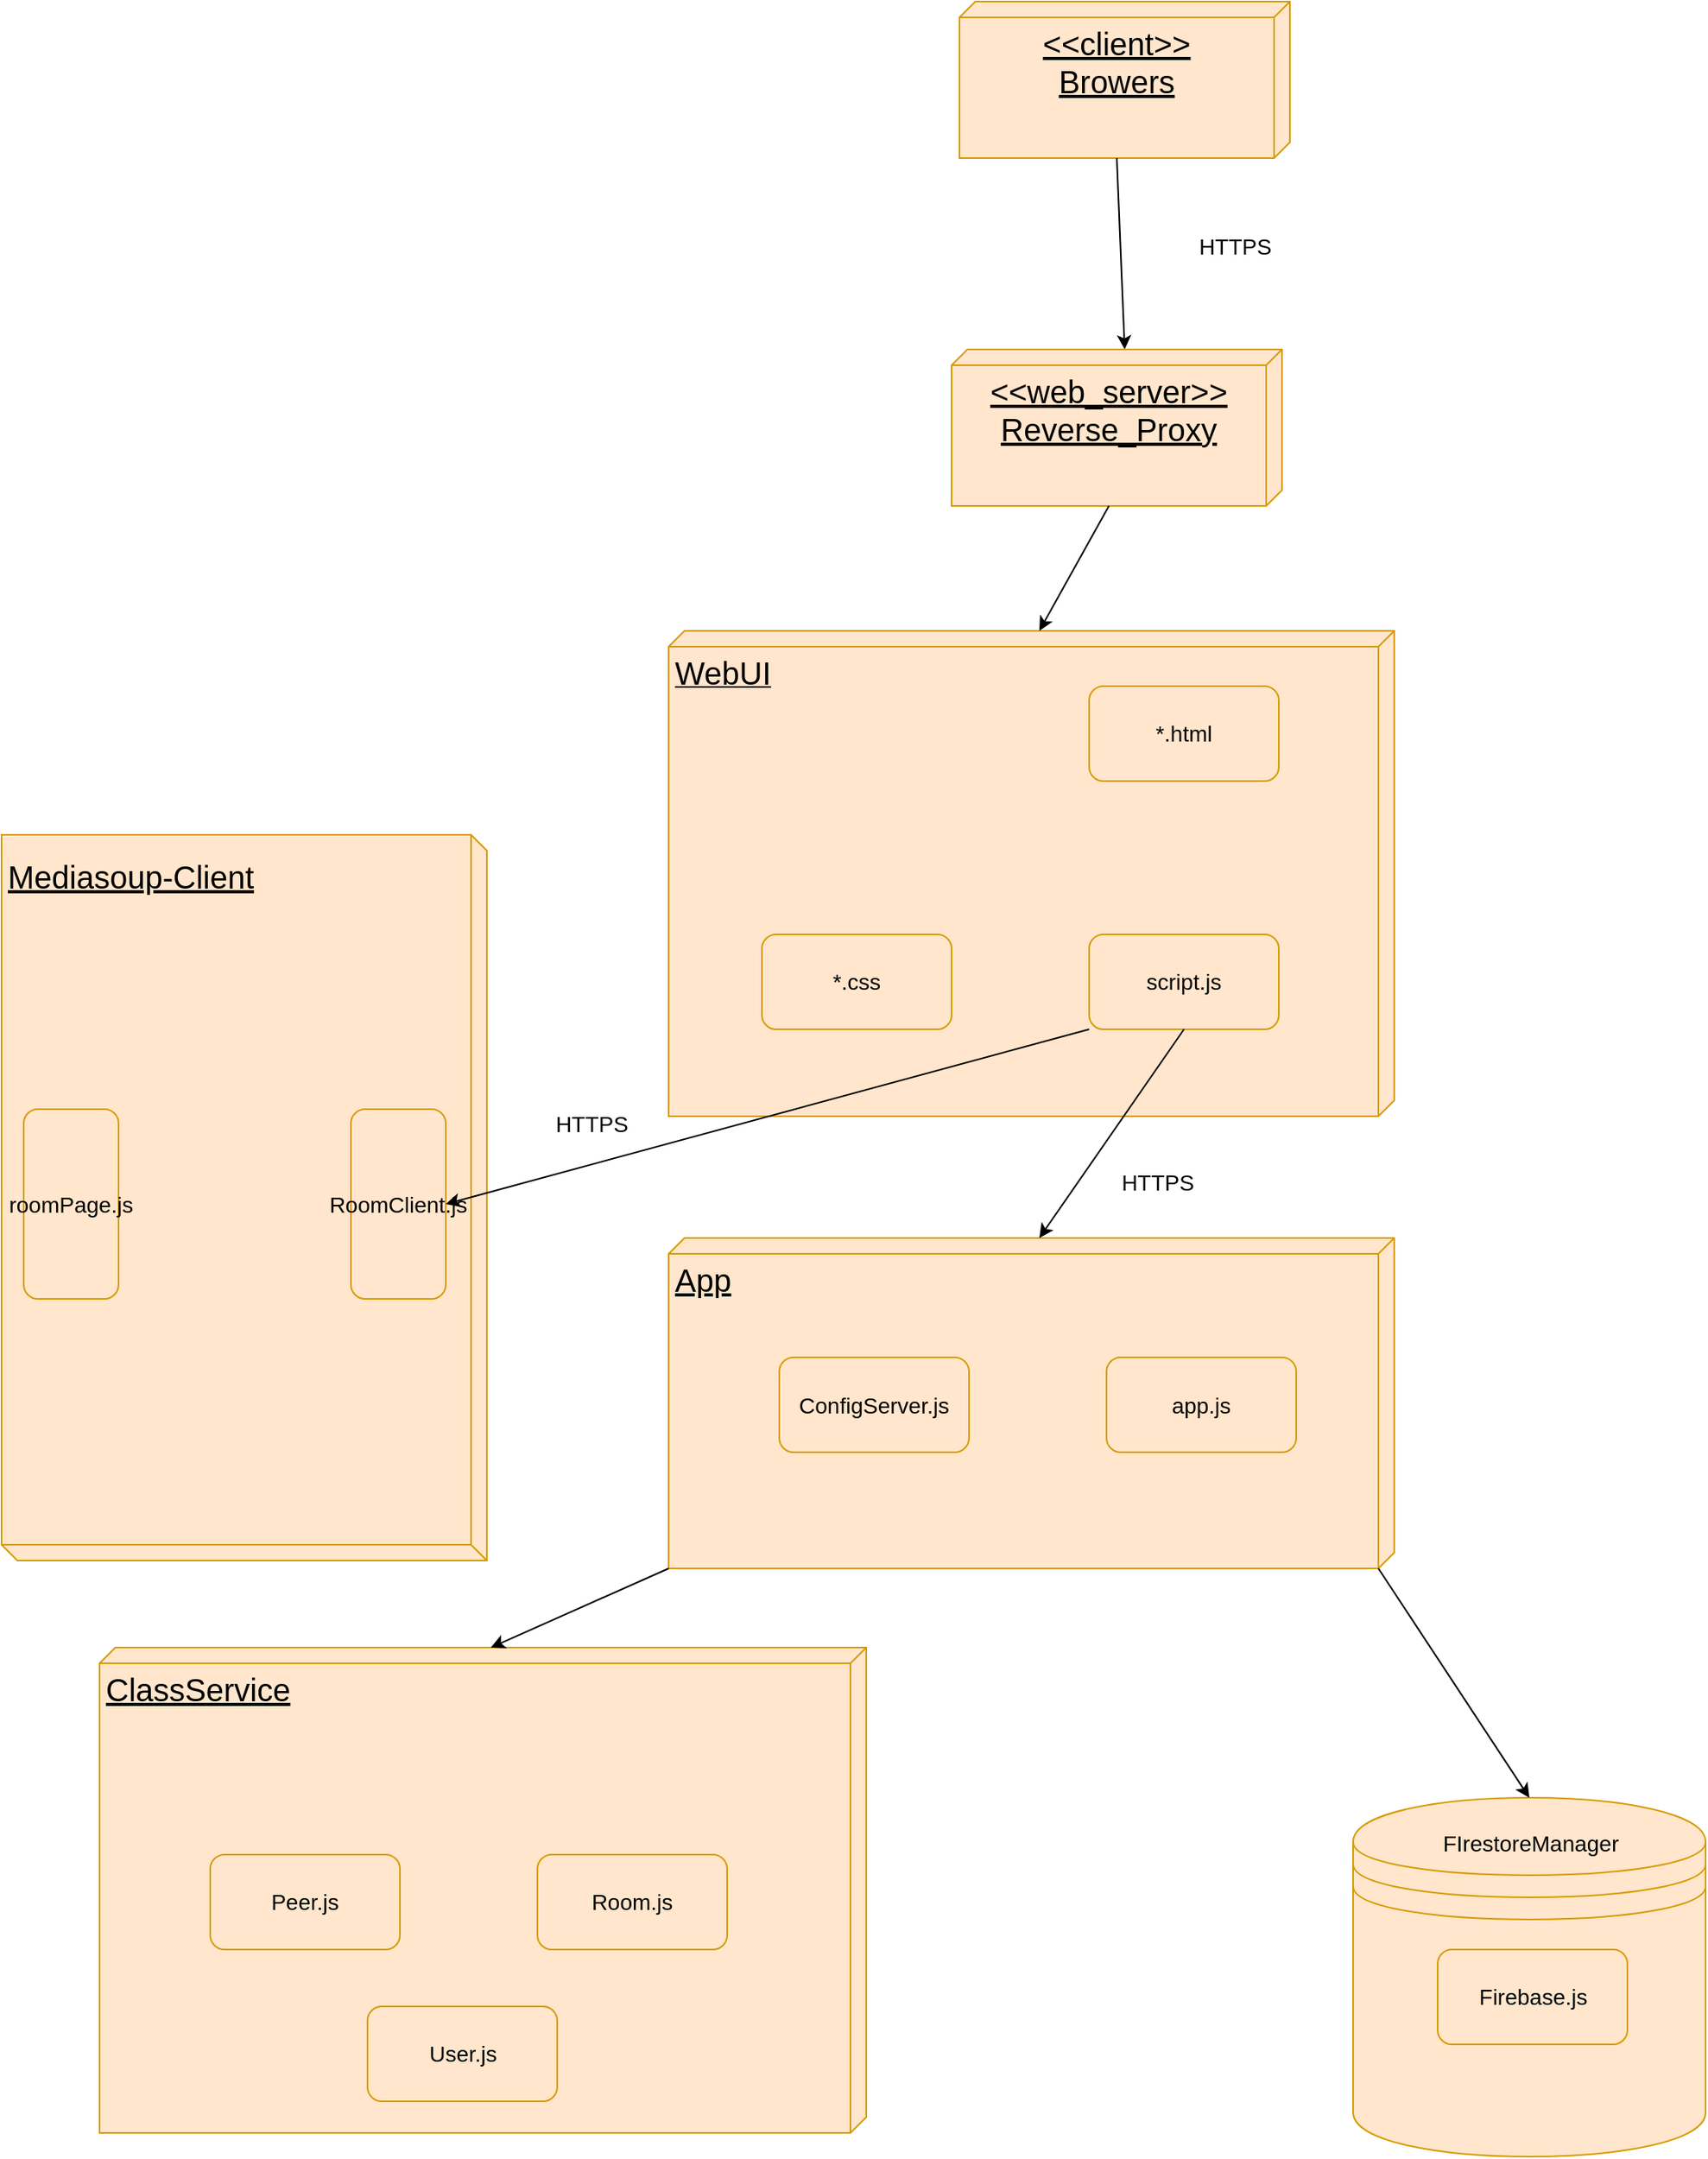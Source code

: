 <mxfile version="24.2.5" type="device">
  <diagram name="Seite-1" id="aSV8eb3JquYfMa1tWB_q">
    <mxGraphModel dx="3217" dy="1423" grid="0" gridSize="10" guides="1" tooltips="1" connect="1" arrows="1" fold="1" page="1" pageScale="1" pageWidth="827" pageHeight="1169" background="#ffffff" math="0" shadow="0">
      <root>
        <mxCell id="0" />
        <mxCell id="1" parent="0" />
        <mxCell id="nGIF9m0Wj2FXg4HJTF-6-27" value="" style="shape=datastore;whiteSpace=wrap;html=1;fillColor=#ffe6cc;strokeColor=#d79b00;" vertex="1" parent="1">
          <mxGeometry x="124" y="1269" width="223" height="227" as="geometry" />
        </mxCell>
        <mxCell id="nGIF9m0Wj2FXg4HJTF-6-8" value="&lt;font style=&quot;font-size: 20px;&quot; color=&quot;#000000&quot;&gt;WebUI&lt;/font&gt;&lt;div style=&quot;font-size: 20px;&quot;&gt;&lt;br&gt;&lt;/div&gt;" style="verticalAlign=top;align=left;spacingTop=8;spacingLeft=2;spacingRight=12;shape=cube;size=10;direction=south;fontStyle=4;html=1;whiteSpace=wrap;fillColor=#ffe6cc;strokeColor=#d79b00;" vertex="1" parent="1">
          <mxGeometry x="-309" y="531" width="459" height="307" as="geometry" />
        </mxCell>
        <mxCell id="nGIF9m0Wj2FXg4HJTF-6-9" value="&lt;font style=&quot;font-size: 14px;&quot; color=&quot;#000000&quot;&gt;*.html&lt;/font&gt;" style="rounded=1;whiteSpace=wrap;html=1;fillColor=#ffe6cc;strokeColor=#d79b00;" vertex="1" parent="1">
          <mxGeometry x="-43" y="566" width="120" height="60" as="geometry" />
        </mxCell>
        <mxCell id="nGIF9m0Wj2FXg4HJTF-6-10" value="&lt;font style=&quot;font-size: 14px;&quot; color=&quot;#000000&quot;&gt;script.js&lt;/font&gt;" style="rounded=1;whiteSpace=wrap;html=1;fillColor=#ffe6cc;strokeColor=#d79b00;" vertex="1" parent="1">
          <mxGeometry x="-43" y="723" width="120" height="60" as="geometry" />
        </mxCell>
        <mxCell id="nGIF9m0Wj2FXg4HJTF-6-11" value="&lt;font style=&quot;font-size: 14px;&quot; color=&quot;#000000&quot;&gt;*.css&lt;/font&gt;" style="rounded=1;whiteSpace=wrap;html=1;fillColor=#ffe6cc;strokeColor=#d79b00;" vertex="1" parent="1">
          <mxGeometry x="-250" y="723" width="120" height="60" as="geometry" />
        </mxCell>
        <mxCell id="nGIF9m0Wj2FXg4HJTF-6-12" value="&lt;div style=&quot;font-size: 20px;&quot;&gt;&lt;font color=&quot;#000000&quot;&gt;App&lt;/font&gt;&lt;/div&gt;" style="verticalAlign=top;align=left;spacingTop=8;spacingLeft=2;spacingRight=12;shape=cube;size=10;direction=south;fontStyle=4;html=1;whiteSpace=wrap;fillColor=#ffe6cc;strokeColor=#d79b00;" vertex="1" parent="1">
          <mxGeometry x="-309" y="915" width="459" height="209" as="geometry" />
        </mxCell>
        <mxCell id="nGIF9m0Wj2FXg4HJTF-6-13" value="&lt;font color=&quot;#000000&quot;&gt;&lt;span style=&quot;font-size: 14px;&quot;&gt;ConfigServer.js&lt;/span&gt;&lt;/font&gt;" style="rounded=1;whiteSpace=wrap;html=1;fillColor=#ffe6cc;strokeColor=#d79b00;" vertex="1" parent="1">
          <mxGeometry x="-239" y="990.5" width="120" height="60" as="geometry" />
        </mxCell>
        <mxCell id="nGIF9m0Wj2FXg4HJTF-6-14" value="&lt;font color=&quot;#000000&quot;&gt;&lt;span style=&quot;font-size: 14px;&quot;&gt;app.js&lt;/span&gt;&lt;/font&gt;" style="rounded=1;whiteSpace=wrap;html=1;fillColor=#ffe6cc;strokeColor=#d79b00;" vertex="1" parent="1">
          <mxGeometry x="-32" y="990.5" width="120" height="60" as="geometry" />
        </mxCell>
        <mxCell id="nGIF9m0Wj2FXg4HJTF-6-16" value="&lt;div style=&quot;font-size: 20px;&quot;&gt;&lt;font color=&quot;#000000&quot;&gt;Mediasoup-Client&lt;/font&gt;&lt;/div&gt;" style="verticalAlign=top;align=left;spacingTop=8;spacingLeft=2;spacingRight=12;shape=cube;size=10;direction=west;fontStyle=4;html=1;whiteSpace=wrap;fillColor=#ffe6cc;strokeColor=#d79b00;" vertex="1" parent="1">
          <mxGeometry x="-731" y="660" width="307" height="459" as="geometry" />
        </mxCell>
        <mxCell id="nGIF9m0Wj2FXg4HJTF-6-17" value="&lt;font color=&quot;#000000&quot;&gt;&lt;span style=&quot;font-size: 14px;&quot;&gt;roomPage.js&lt;/span&gt;&lt;/font&gt;" style="rounded=1;whiteSpace=wrap;html=1;fillColor=#ffe6cc;strokeColor=#d79b00;direction=south;" vertex="1" parent="1">
          <mxGeometry x="-717" y="833.5" width="60" height="120" as="geometry" />
        </mxCell>
        <mxCell id="nGIF9m0Wj2FXg4HJTF-6-18" value="&lt;font color=&quot;#000000&quot;&gt;&lt;span style=&quot;font-size: 14px;&quot;&gt;RoomClient.js&lt;/span&gt;&lt;/font&gt;" style="rounded=1;whiteSpace=wrap;html=1;fillColor=#ffe6cc;strokeColor=#d79b00;direction=south;" vertex="1" parent="1">
          <mxGeometry x="-510" y="833.5" width="60" height="120" as="geometry" />
        </mxCell>
        <mxCell id="nGIF9m0Wj2FXg4HJTF-6-19" value="&lt;div style=&quot;font-size: 20px;&quot;&gt;&lt;font color=&quot;#000000&quot;&gt;ClassService&lt;/font&gt;&lt;/div&gt;" style="verticalAlign=top;align=left;spacingTop=8;spacingLeft=2;spacingRight=12;shape=cube;size=10;direction=south;fontStyle=4;html=1;whiteSpace=wrap;fillColor=#ffe6cc;strokeColor=#d79b00;" vertex="1" parent="1">
          <mxGeometry x="-669" y="1174" width="485" height="307" as="geometry" />
        </mxCell>
        <mxCell id="nGIF9m0Wj2FXg4HJTF-6-20" value="&lt;font color=&quot;#000000&quot;&gt;&lt;span style=&quot;font-size: 14px;&quot;&gt;Peer.js&lt;/span&gt;&lt;/font&gt;" style="rounded=1;whiteSpace=wrap;html=1;fillColor=#ffe6cc;strokeColor=#d79b00;" vertex="1" parent="1">
          <mxGeometry x="-599" y="1305" width="120" height="60" as="geometry" />
        </mxCell>
        <mxCell id="nGIF9m0Wj2FXg4HJTF-6-21" value="&lt;font color=&quot;#000000&quot;&gt;&lt;span style=&quot;font-size: 14px;&quot;&gt;Room.js&lt;/span&gt;&lt;/font&gt;" style="rounded=1;whiteSpace=wrap;html=1;fillColor=#ffe6cc;strokeColor=#d79b00;" vertex="1" parent="1">
          <mxGeometry x="-392" y="1305" width="120" height="60" as="geometry" />
        </mxCell>
        <mxCell id="nGIF9m0Wj2FXg4HJTF-6-22" value="&lt;font color=&quot;#000000&quot;&gt;&lt;span style=&quot;font-size: 14px;&quot;&gt;User.js&lt;/span&gt;&lt;/font&gt;" style="rounded=1;whiteSpace=wrap;html=1;fillColor=#ffe6cc;strokeColor=#d79b00;" vertex="1" parent="1">
          <mxGeometry x="-499.5" y="1401" width="120" height="60" as="geometry" />
        </mxCell>
        <mxCell id="nGIF9m0Wj2FXg4HJTF-6-24" value="&lt;font color=&quot;#000000&quot;&gt;&lt;span style=&quot;font-size: 14px;&quot;&gt;Firebase.js&lt;/span&gt;&lt;/font&gt;" style="rounded=1;whiteSpace=wrap;html=1;fillColor=#ffe6cc;strokeColor=#d79b00;" vertex="1" parent="1">
          <mxGeometry x="177.5" y="1365" width="120" height="60" as="geometry" />
        </mxCell>
        <mxCell id="nGIF9m0Wj2FXg4HJTF-6-28" value="&lt;font style=&quot;font-size: 14px;&quot; color=&quot;#000000&quot;&gt;FIrestoreManager&lt;/font&gt;" style="text;html=1;align=center;verticalAlign=middle;resizable=0;points=[];autosize=1;strokeColor=none;fillColor=none;" vertex="1" parent="1">
          <mxGeometry x="171" y="1283" width="129" height="29" as="geometry" />
        </mxCell>
        <mxCell id="nGIF9m0Wj2FXg4HJTF-6-30" value="" style="endArrow=classic;html=1;rounded=0;strokeColor=#000000;exitX=0.5;exitY=1;exitDx=0;exitDy=0;entryX=0;entryY=0;entryDx=0;entryDy=224.5;entryPerimeter=0;curved=1;" edge="1" parent="1" source="nGIF9m0Wj2FXg4HJTF-6-10" target="nGIF9m0Wj2FXg4HJTF-6-12">
          <mxGeometry width="50" height="50" relative="1" as="geometry">
            <mxPoint x="329" y="995" as="sourcePoint" />
            <mxPoint x="379" y="945" as="targetPoint" />
          </mxGeometry>
        </mxCell>
        <mxCell id="nGIF9m0Wj2FXg4HJTF-6-31" value="" style="endArrow=classic;html=1;rounded=0;strokeColor=#000000;exitX=0;exitY=1;exitDx=0;exitDy=0;entryX=0.5;entryY=0;entryDx=0;entryDy=0;" edge="1" parent="1" source="nGIF9m0Wj2FXg4HJTF-6-10" target="nGIF9m0Wj2FXg4HJTF-6-18">
          <mxGeometry width="50" height="50" relative="1" as="geometry">
            <mxPoint x="339" y="1005" as="sourcePoint" />
            <mxPoint x="389" y="955" as="targetPoint" />
          </mxGeometry>
        </mxCell>
        <mxCell id="nGIF9m0Wj2FXg4HJTF-6-32" value="" style="endArrow=classic;html=1;rounded=0;strokeColor=#000000;exitX=0;exitY=0;exitDx=209;exitDy=10;exitPerimeter=0;entryX=0.5;entryY=0;entryDx=0;entryDy=0;" edge="1" parent="1" source="nGIF9m0Wj2FXg4HJTF-6-12" target="nGIF9m0Wj2FXg4HJTF-6-27">
          <mxGeometry width="50" height="50" relative="1" as="geometry">
            <mxPoint x="349" y="1015" as="sourcePoint" />
            <mxPoint x="399" y="965" as="targetPoint" />
          </mxGeometry>
        </mxCell>
        <mxCell id="nGIF9m0Wj2FXg4HJTF-6-33" value="" style="endArrow=classic;html=1;rounded=0;strokeColor=#000000;exitX=1;exitY=1;exitDx=0;exitDy=0;exitPerimeter=0;entryX=0;entryY=0;entryDx=0;entryDy=237.5;entryPerimeter=0;" edge="1" parent="1" source="nGIF9m0Wj2FXg4HJTF-6-12" target="nGIF9m0Wj2FXg4HJTF-6-19">
          <mxGeometry width="50" height="50" relative="1" as="geometry">
            <mxPoint x="359" y="1025" as="sourcePoint" />
            <mxPoint x="409" y="975" as="targetPoint" />
          </mxGeometry>
        </mxCell>
        <mxCell id="nGIF9m0Wj2FXg4HJTF-6-36" value="&lt;div style=&quot;font-size: 20px;&quot;&gt;&lt;font color=&quot;#000000&quot;&gt;&amp;lt;&amp;lt;client&amp;gt;&amp;gt;&lt;/font&gt;&lt;/div&gt;&lt;div style=&quot;font-size: 20px;&quot;&gt;&lt;font color=&quot;#000000&quot;&gt;Browers&lt;/font&gt;&lt;/div&gt;" style="verticalAlign=top;align=center;spacingTop=8;spacingLeft=2;spacingRight=12;shape=cube;size=10;direction=south;fontStyle=4;html=1;whiteSpace=wrap;fillColor=#ffe6cc;strokeColor=#d79b00;" vertex="1" parent="1">
          <mxGeometry x="-125" y="133" width="209" height="99" as="geometry" />
        </mxCell>
        <mxCell id="nGIF9m0Wj2FXg4HJTF-6-39" value="" style="endArrow=classic;html=1;rounded=0;strokeColor=#000000;exitX=0;exitY=0;exitDx=99;exitDy=109.5;entryX=0;entryY=0;entryDx=0;entryDy=99.5;exitPerimeter=0;entryPerimeter=0;" edge="1" parent="1" source="nGIF9m0Wj2FXg4HJTF-6-36" target="nGIF9m0Wj2FXg4HJTF-6-41">
          <mxGeometry width="50" height="50" relative="1" as="geometry">
            <mxPoint x="-33" y="793" as="sourcePoint" />
            <mxPoint x="-440" y="904" as="targetPoint" />
          </mxGeometry>
        </mxCell>
        <mxCell id="nGIF9m0Wj2FXg4HJTF-6-41" value="&lt;div style=&quot;font-size: 20px;&quot;&gt;&lt;font color=&quot;#000000&quot;&gt;&amp;lt;&amp;lt;web_server&amp;gt;&amp;gt;&lt;/font&gt;&lt;/div&gt;&lt;div style=&quot;font-size: 20px;&quot;&gt;&lt;font color=&quot;#000000&quot;&gt;Reverse_Proxy&lt;/font&gt;&lt;/div&gt;" style="verticalAlign=top;align=center;spacingTop=8;spacingLeft=2;spacingRight=12;shape=cube;size=10;direction=south;fontStyle=4;html=1;whiteSpace=wrap;fillColor=#ffe6cc;strokeColor=#d79b00;" vertex="1" parent="1">
          <mxGeometry x="-130" y="353" width="209" height="99" as="geometry" />
        </mxCell>
        <mxCell id="nGIF9m0Wj2FXg4HJTF-6-42" value="" style="endArrow=classic;html=1;rounded=0;strokeColor=#000000;exitX=0;exitY=0;exitDx=99;exitDy=109.5;entryX=0;entryY=0;entryDx=0;entryDy=224.5;exitPerimeter=0;entryPerimeter=0;" edge="1" parent="1" source="nGIF9m0Wj2FXg4HJTF-6-41" target="nGIF9m0Wj2FXg4HJTF-6-8">
          <mxGeometry width="50" height="50" relative="1" as="geometry">
            <mxPoint x="-15" y="242" as="sourcePoint" />
            <mxPoint x="-10" y="363" as="targetPoint" />
          </mxGeometry>
        </mxCell>
        <mxCell id="nGIF9m0Wj2FXg4HJTF-6-43" value="&lt;font style=&quot;font-size: 14px;&quot; color=&quot;#000000&quot;&gt;HTTPS&lt;/font&gt;" style="text;html=1;align=center;verticalAlign=middle;resizable=0;points=[];autosize=1;strokeColor=none;fillColor=none;" vertex="1" parent="1">
          <mxGeometry x="17" y="273" width="64" height="29" as="geometry" />
        </mxCell>
        <mxCell id="nGIF9m0Wj2FXg4HJTF-6-44" value="&lt;font style=&quot;font-size: 14px;&quot; color=&quot;#000000&quot;&gt;HTTPS&lt;/font&gt;" style="text;html=1;align=center;verticalAlign=middle;resizable=0;points=[];autosize=1;strokeColor=none;fillColor=none;" vertex="1" parent="1">
          <mxGeometry x="-390" y="828" width="64" height="29" as="geometry" />
        </mxCell>
        <mxCell id="nGIF9m0Wj2FXg4HJTF-6-45" value="&lt;font style=&quot;font-size: 14px;&quot; color=&quot;#000000&quot;&gt;HTTPS&lt;/font&gt;" style="text;html=1;align=center;verticalAlign=middle;resizable=0;points=[];autosize=1;strokeColor=none;fillColor=none;" vertex="1" parent="1">
          <mxGeometry x="-32" y="865" width="64" height="29" as="geometry" />
        </mxCell>
      </root>
    </mxGraphModel>
  </diagram>
</mxfile>
